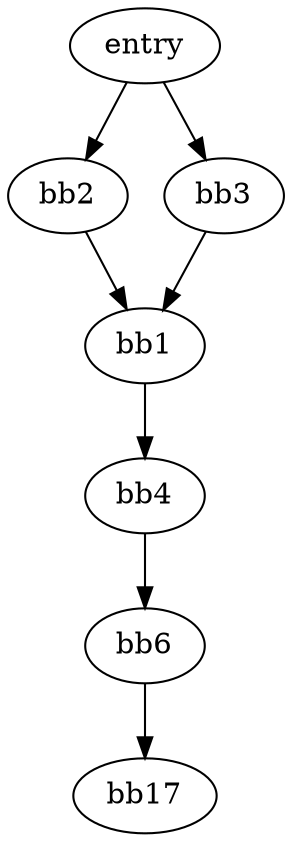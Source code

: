 digraph G {
  bb4 -> bb6;
  bb1 -> bb4;
  bb6 -> bb17;
  bb2 -> bb1;
  entry -> bb2;
  entry -> bb3;
  bb3 -> bb1;
}